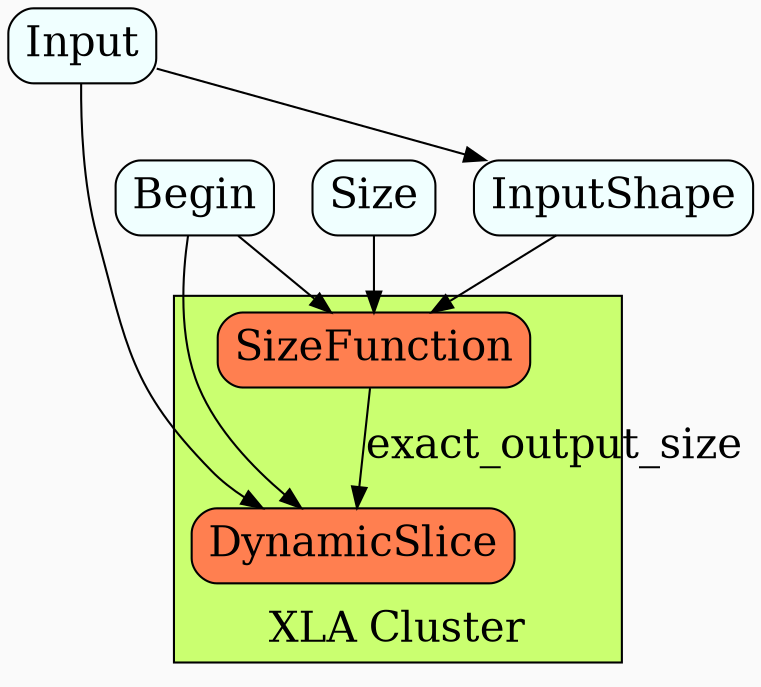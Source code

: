 digraph {
  graph[bgcolor=gray98,compound=true,fontsize=20]
  edge[fontsize=20]
  node[fontsize=20,shape=box,fillcolor=azure, style="filled,rounded"]

  subgraph cluster_0 {
    label="XLA Cluster";labelloc="b"
    style=filled
    fillcolor=darkolivegreen1
    node[fillcolor=coral]
    SizeFunction
    DynamicSlice
  }

  Input -> DynamicSlice
  Begin -> DynamicSlice
  Begin -> SizeFunction
  Size -> SizeFunction
  Input -> InputShape
  InputShape -> SizeFunction
  SizeFunction -> DynamicSlice[label="exact_output_size"]
}
